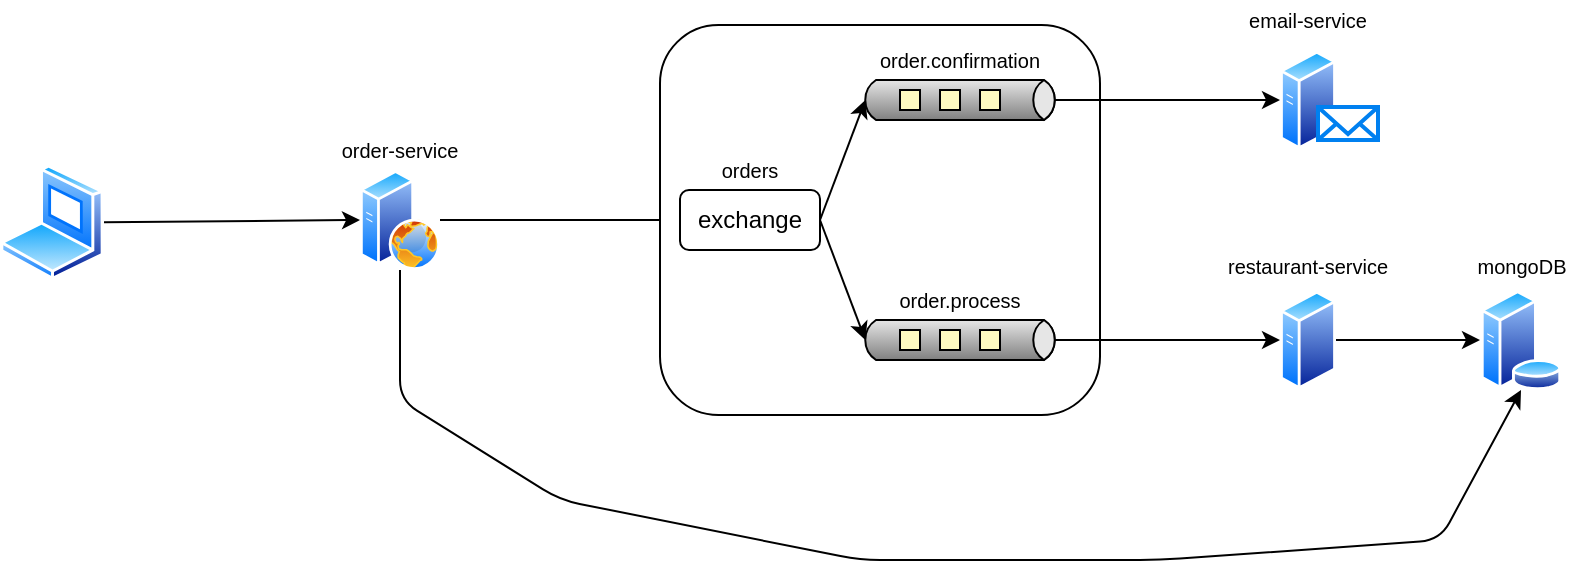 <mxfile>
    <diagram id="bNrS1vNVwGg--oadPdp9" name="Page-1">
        <mxGraphModel dx="898" dy="535" grid="1" gridSize="10" guides="1" tooltips="1" connect="1" arrows="1" fold="1" page="1" pageScale="1" pageWidth="827" pageHeight="1169" math="0" shadow="0">
            <root>
                <mxCell id="0"/>
                <mxCell id="1" parent="0"/>
                <mxCell id="34" style="edgeStyle=none;html=1;exitX=1;exitY=0.5;exitDx=0;exitDy=0;entryX=0;entryY=0.5;entryDx=0;entryDy=0;fontSize=10;" edge="1" parent="1" source="2" target="33">
                    <mxGeometry relative="1" as="geometry"/>
                </mxCell>
                <mxCell id="2" value="" style="aspect=fixed;perimeter=ellipsePerimeter;html=1;align=center;shadow=0;dashed=0;spacingTop=3;image;image=img/lib/active_directory/laptop_client.svg;" vertex="1" parent="1">
                    <mxGeometry x="30" y="262.22" width="52" height="57.78" as="geometry"/>
                </mxCell>
                <mxCell id="24" style="edgeStyle=none;html=1;exitX=1;exitY=0.5;exitDx=0;exitDy=0;fontSize=10;" edge="1" parent="1" source="33" target="6">
                    <mxGeometry relative="1" as="geometry">
                        <mxPoint x="290" y="290" as="sourcePoint"/>
                    </mxGeometry>
                </mxCell>
                <mxCell id="30" style="edgeStyle=none;html=1;entryX=0.5;entryY=1;entryDx=0;entryDy=0;fontSize=10;exitX=0.5;exitY=1;exitDx=0;exitDy=0;" edge="1" parent="1" source="33" target="18">
                    <mxGeometry relative="1" as="geometry">
                        <mxPoint x="230" y="300" as="sourcePoint"/>
                        <Array as="points">
                            <mxPoint x="230" y="380"/>
                            <mxPoint x="310" y="430"/>
                            <mxPoint x="460" y="460"/>
                            <mxPoint x="610" y="460"/>
                            <mxPoint x="750" y="450"/>
                        </Array>
                    </mxGeometry>
                </mxCell>
                <mxCell id="5" value="" style="rounded=1;whiteSpace=wrap;html=1;" vertex="1" parent="1">
                    <mxGeometry x="360" y="192.5" width="220" height="195" as="geometry"/>
                </mxCell>
                <mxCell id="25" style="edgeStyle=none;html=1;exitX=1;exitY=0.5;exitDx=0;exitDy=0;entryX=0;entryY=0.5;entryDx=2.7;entryDy=0;entryPerimeter=0;fontSize=10;" edge="1" parent="1" source="6" target="10">
                    <mxGeometry relative="1" as="geometry"/>
                </mxCell>
                <mxCell id="26" style="edgeStyle=none;html=1;exitX=1;exitY=0.5;exitDx=0;exitDy=0;entryX=0;entryY=0.5;entryDx=2.7;entryDy=0;entryPerimeter=0;fontSize=10;" edge="1" parent="1" source="6" target="11">
                    <mxGeometry relative="1" as="geometry"/>
                </mxCell>
                <mxCell id="6" value="exchange" style="rounded=1;whiteSpace=wrap;html=1;" vertex="1" parent="1">
                    <mxGeometry x="370" y="275" width="70" height="30" as="geometry"/>
                </mxCell>
                <mxCell id="27" style="edgeStyle=none;html=1;exitX=1;exitY=0.5;exitDx=-2.7;exitDy=0;exitPerimeter=0;entryX=0;entryY=0.5;entryDx=0;entryDy=0;fontSize=10;" edge="1" parent="1" source="10" target="16">
                    <mxGeometry relative="1" as="geometry"/>
                </mxCell>
                <mxCell id="10" value="" style="strokeWidth=1;outlineConnect=0;dashed=0;align=center;html=1;fontSize=8;shape=mxgraph.eip.dataChannel;verticalLabelPosition=bottom;labelBackgroundColor=#ffffff;verticalAlign=top;" vertex="1" parent="1">
                    <mxGeometry x="460" y="220" width="100" height="20" as="geometry"/>
                </mxCell>
                <mxCell id="28" style="edgeStyle=none;html=1;exitX=1;exitY=0.5;exitDx=-2.7;exitDy=0;exitPerimeter=0;entryX=0;entryY=0.5;entryDx=0;entryDy=0;fontSize=10;" edge="1" parent="1" source="11" target="17">
                    <mxGeometry relative="1" as="geometry"/>
                </mxCell>
                <mxCell id="11" value="" style="strokeWidth=1;outlineConnect=0;dashed=0;align=center;html=1;fontSize=8;shape=mxgraph.eip.dataChannel;verticalLabelPosition=bottom;labelBackgroundColor=#ffffff;verticalAlign=top;" vertex="1" parent="1">
                    <mxGeometry x="460" y="340" width="100" height="20" as="geometry"/>
                </mxCell>
                <mxCell id="13" value="order.confirmation" style="text;html=1;strokeColor=none;fillColor=none;align=center;verticalAlign=middle;whiteSpace=wrap;rounded=0;fontSize=10;" vertex="1" parent="1">
                    <mxGeometry x="460" y="200" width="100" height="20" as="geometry"/>
                </mxCell>
                <mxCell id="14" value="order.process" style="text;html=1;strokeColor=none;fillColor=none;align=center;verticalAlign=middle;whiteSpace=wrap;rounded=0;fontSize=10;" vertex="1" parent="1">
                    <mxGeometry x="480" y="320" width="60" height="20" as="geometry"/>
                </mxCell>
                <mxCell id="15" value="orders" style="text;html=1;strokeColor=none;fillColor=none;align=center;verticalAlign=middle;whiteSpace=wrap;rounded=0;fontSize=10;" vertex="1" parent="1">
                    <mxGeometry x="380" y="255" width="50" height="20" as="geometry"/>
                </mxCell>
                <mxCell id="16" value="" style="aspect=fixed;perimeter=ellipsePerimeter;html=1;align=center;shadow=0;dashed=0;spacingTop=3;image;image=img/lib/active_directory/generic_server.svg;fontSize=10;" vertex="1" parent="1">
                    <mxGeometry x="670" y="205" width="28.0" height="50" as="geometry"/>
                </mxCell>
                <mxCell id="29" style="edgeStyle=none;html=1;exitX=1;exitY=0.5;exitDx=0;exitDy=0;entryX=0;entryY=0.5;entryDx=0;entryDy=0;fontSize=10;" edge="1" parent="1" source="17" target="18">
                    <mxGeometry relative="1" as="geometry"/>
                </mxCell>
                <mxCell id="17" value="" style="aspect=fixed;perimeter=ellipsePerimeter;html=1;align=center;shadow=0;dashed=0;spacingTop=3;image;image=img/lib/active_directory/generic_server.svg;fontSize=10;" vertex="1" parent="1">
                    <mxGeometry x="670" y="325" width="28.0" height="50" as="geometry"/>
                </mxCell>
                <mxCell id="18" value="" style="aspect=fixed;perimeter=ellipsePerimeter;html=1;align=center;shadow=0;dashed=0;spacingTop=3;image;image=img/lib/active_directory/database_server.svg;fontSize=10;" vertex="1" parent="1">
                    <mxGeometry x="770" y="325" width="41" height="50" as="geometry"/>
                </mxCell>
                <mxCell id="19" value="email-service" style="text;html=1;strokeColor=none;fillColor=none;align=center;verticalAlign=middle;whiteSpace=wrap;rounded=0;fontSize=10;" vertex="1" parent="1">
                    <mxGeometry x="649" y="180" width="70" height="20" as="geometry"/>
                </mxCell>
                <mxCell id="20" value="restaurant-service" style="text;html=1;strokeColor=none;fillColor=none;align=center;verticalAlign=middle;whiteSpace=wrap;rounded=0;fontSize=10;" vertex="1" parent="1">
                    <mxGeometry x="639" y="305" width="90" height="15" as="geometry"/>
                </mxCell>
                <mxCell id="21" value="mongoDB" style="text;html=1;strokeColor=none;fillColor=none;align=center;verticalAlign=middle;whiteSpace=wrap;rounded=0;fontSize=10;" vertex="1" parent="1">
                    <mxGeometry x="760.75" y="305" width="59.5" height="15" as="geometry"/>
                </mxCell>
                <mxCell id="31" value="" style="html=1;verticalLabelPosition=bottom;align=center;labelBackgroundColor=#ffffff;verticalAlign=top;strokeWidth=2;strokeColor=#0080F0;shadow=0;dashed=0;shape=mxgraph.ios7.icons.mail;fontSize=10;" vertex="1" parent="1">
                    <mxGeometry x="689" y="233.5" width="30" height="16.5" as="geometry"/>
                </mxCell>
                <mxCell id="33" value="" style="aspect=fixed;perimeter=ellipsePerimeter;html=1;align=center;shadow=0;dashed=0;spacingTop=3;image;image=img/lib/active_directory/web_server.svg;fontSize=10;" vertex="1" parent="1">
                    <mxGeometry x="210" y="265" width="40" height="50" as="geometry"/>
                </mxCell>
                <mxCell id="35" value="order-service" style="text;html=1;strokeColor=none;fillColor=none;align=center;verticalAlign=middle;whiteSpace=wrap;rounded=0;fontSize=10;" vertex="1" parent="1">
                    <mxGeometry x="190" y="247.22" width="80" height="15" as="geometry"/>
                </mxCell>
            </root>
        </mxGraphModel>
    </diagram>
</mxfile>
